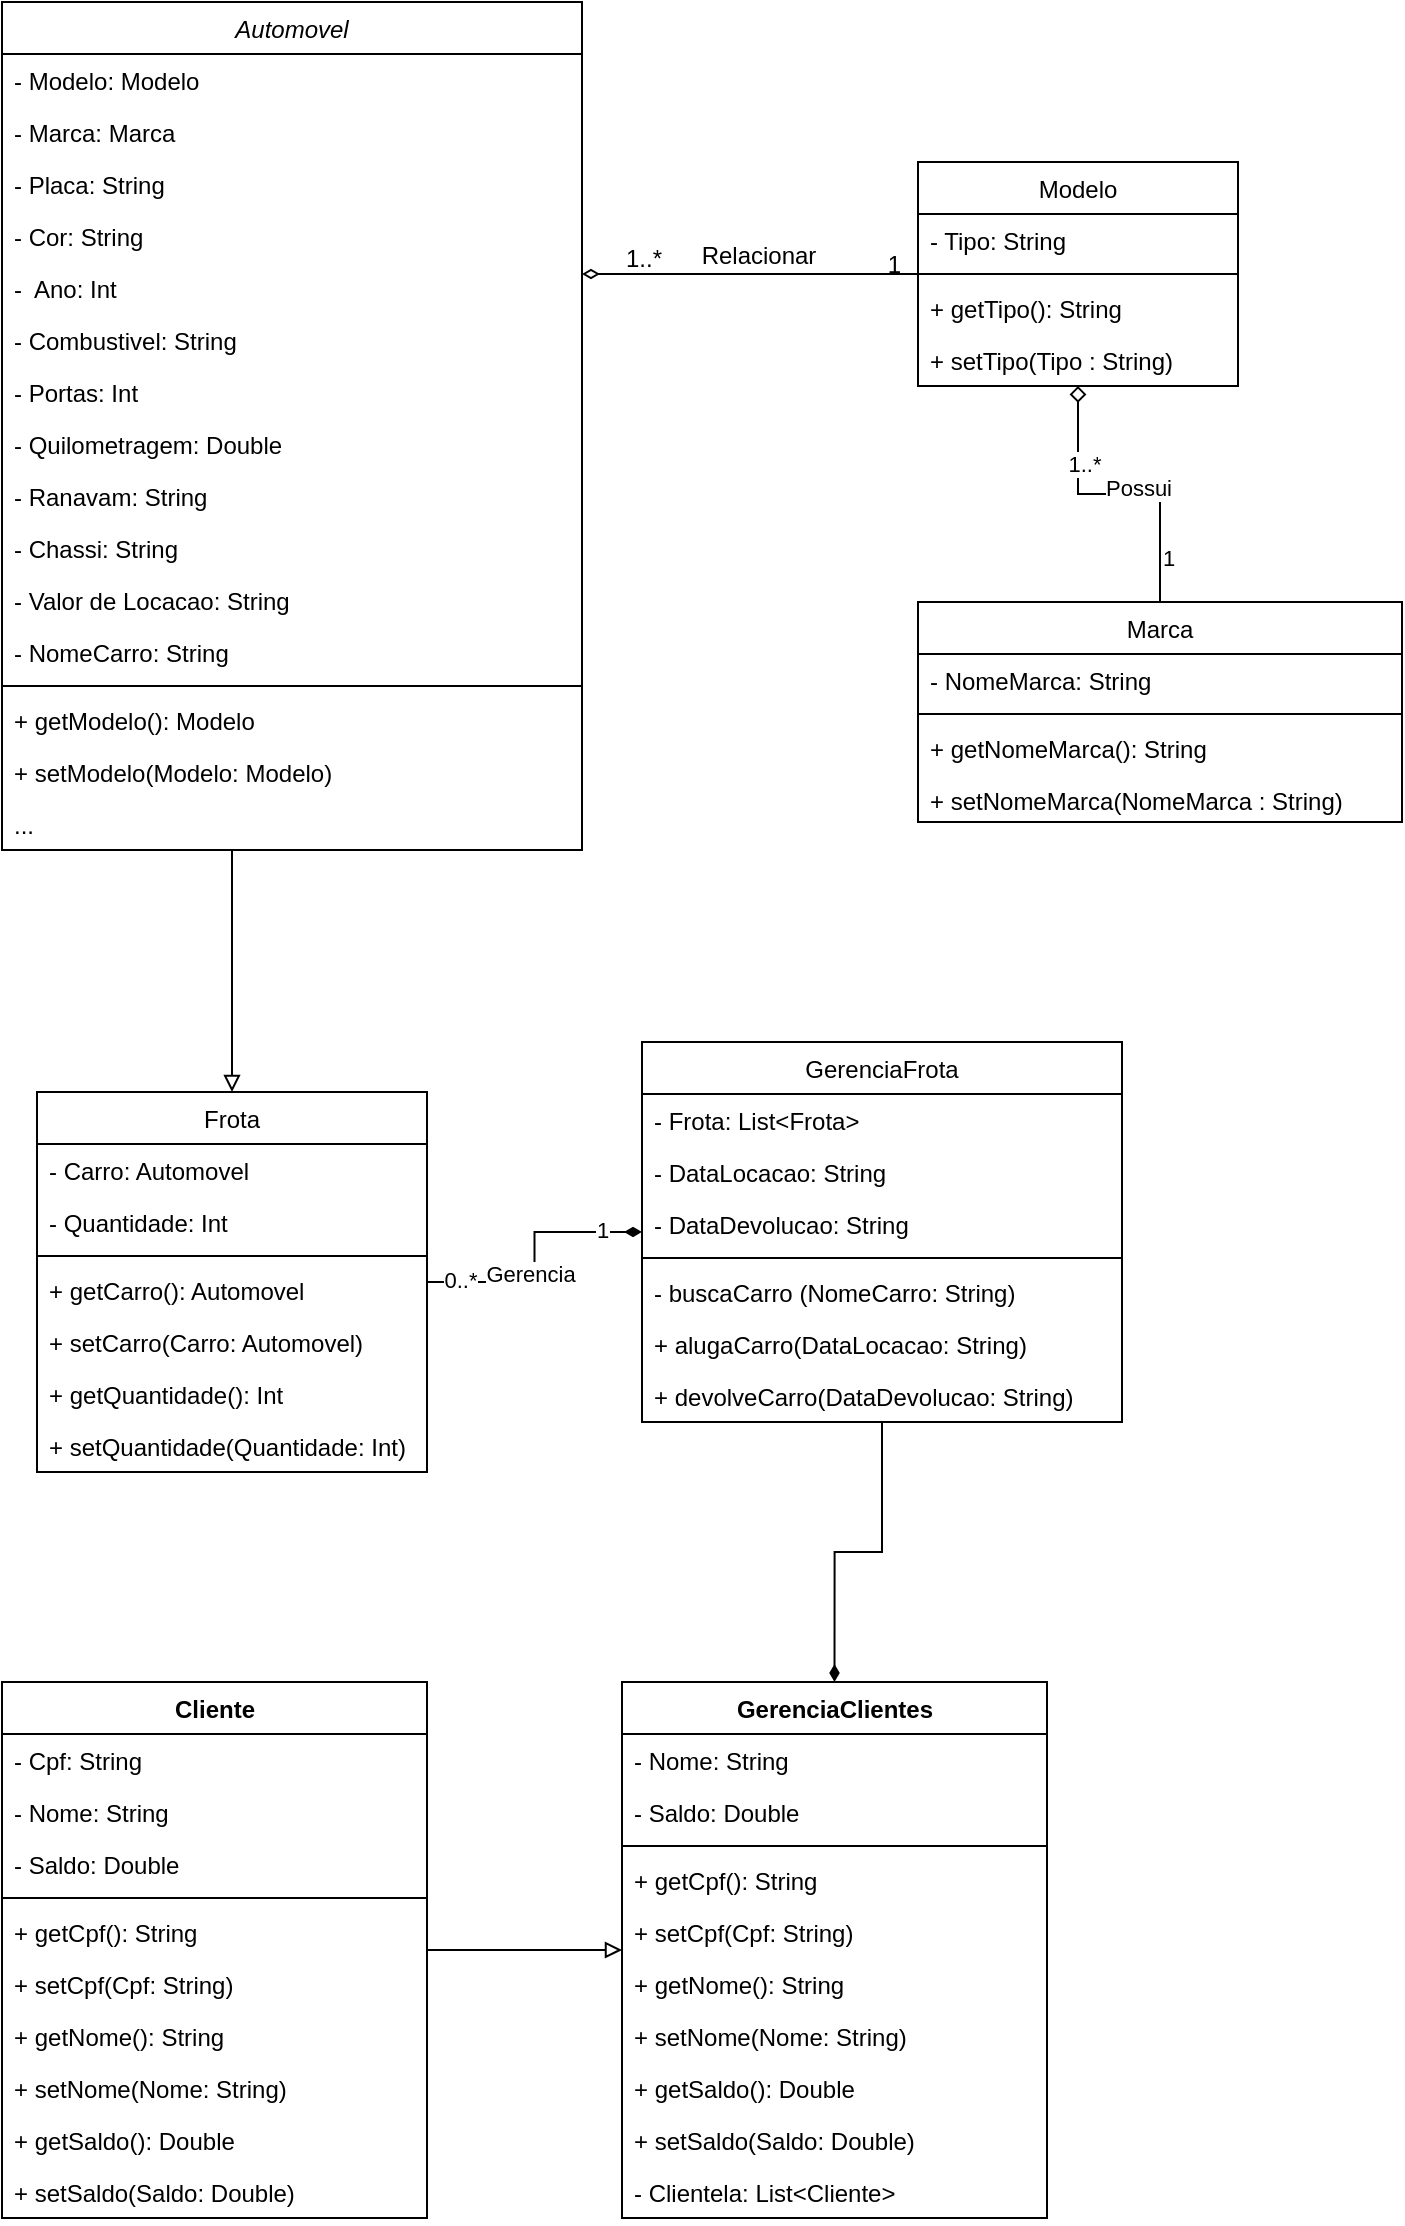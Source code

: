 <mxfile version="22.1.0" type="github">
  <diagram id="C5RBs43oDa-KdzZeNtuy" name="Page-1">
    <mxGraphModel dx="1459" dy="785" grid="1" gridSize="10" guides="1" tooltips="1" connect="1" arrows="1" fold="1" page="1" pageScale="1" pageWidth="827" pageHeight="1169" math="0" shadow="0">
      <root>
        <mxCell id="WIyWlLk6GJQsqaUBKTNV-0" />
        <mxCell id="WIyWlLk6GJQsqaUBKTNV-1" parent="WIyWlLk6GJQsqaUBKTNV-0" />
        <mxCell id="zkfFHV4jXpPFQw0GAbJ--0" value="Automovel" style="swimlane;fontStyle=2;align=center;verticalAlign=top;childLayout=stackLayout;horizontal=1;startSize=26;horizontalStack=0;resizeParent=1;resizeLast=0;collapsible=1;marginBottom=0;rounded=0;shadow=0;strokeWidth=1;" parent="WIyWlLk6GJQsqaUBKTNV-1" vertex="1">
          <mxGeometry x="50" y="40" width="290" height="424" as="geometry">
            <mxRectangle x="230" y="140" width="160" height="26" as="alternateBounds" />
          </mxGeometry>
        </mxCell>
        <mxCell id="nqs3ki5CRQbEvCT5OFg_-7" value="- Modelo: Modelo " style="text;align=left;verticalAlign=top;spacingLeft=4;spacingRight=4;overflow=hidden;rotatable=0;points=[[0,0.5],[1,0.5]];portConstraint=eastwest;" vertex="1" parent="zkfFHV4jXpPFQw0GAbJ--0">
          <mxGeometry y="26" width="290" height="26" as="geometry" />
        </mxCell>
        <mxCell id="nqs3ki5CRQbEvCT5OFg_-6" value="- Marca: Marca" style="text;align=left;verticalAlign=top;spacingLeft=4;spacingRight=4;overflow=hidden;rotatable=0;points=[[0,0.5],[1,0.5]];portConstraint=eastwest;" vertex="1" parent="zkfFHV4jXpPFQw0GAbJ--0">
          <mxGeometry y="52" width="290" height="26" as="geometry" />
        </mxCell>
        <mxCell id="zkfFHV4jXpPFQw0GAbJ--1" value="- Placa: String" style="text;align=left;verticalAlign=top;spacingLeft=4;spacingRight=4;overflow=hidden;rotatable=0;points=[[0,0.5],[1,0.5]];portConstraint=eastwest;" parent="zkfFHV4jXpPFQw0GAbJ--0" vertex="1">
          <mxGeometry y="78" width="290" height="26" as="geometry" />
        </mxCell>
        <mxCell id="zkfFHV4jXpPFQw0GAbJ--2" value="- Cor: String" style="text;align=left;verticalAlign=top;spacingLeft=4;spacingRight=4;overflow=hidden;rotatable=0;points=[[0,0.5],[1,0.5]];portConstraint=eastwest;rounded=0;shadow=0;html=0;" parent="zkfFHV4jXpPFQw0GAbJ--0" vertex="1">
          <mxGeometry y="104" width="290" height="26" as="geometry" />
        </mxCell>
        <mxCell id="zkfFHV4jXpPFQw0GAbJ--3" value="-  Ano: Int" style="text;align=left;verticalAlign=top;spacingLeft=4;spacingRight=4;overflow=hidden;rotatable=0;points=[[0,0.5],[1,0.5]];portConstraint=eastwest;rounded=0;shadow=0;html=0;" parent="zkfFHV4jXpPFQw0GAbJ--0" vertex="1">
          <mxGeometry y="130" width="290" height="26" as="geometry" />
        </mxCell>
        <mxCell id="nqs3ki5CRQbEvCT5OFg_-0" value="- Combustivel: String" style="text;align=left;verticalAlign=top;spacingLeft=4;spacingRight=4;overflow=hidden;rotatable=0;points=[[0,0.5],[1,0.5]];portConstraint=eastwest;rounded=0;shadow=0;html=0;" vertex="1" parent="zkfFHV4jXpPFQw0GAbJ--0">
          <mxGeometry y="156" width="290" height="26" as="geometry" />
        </mxCell>
        <mxCell id="nqs3ki5CRQbEvCT5OFg_-1" value="- Portas: Int" style="text;align=left;verticalAlign=top;spacingLeft=4;spacingRight=4;overflow=hidden;rotatable=0;points=[[0,0.5],[1,0.5]];portConstraint=eastwest;rounded=0;shadow=0;html=0;" vertex="1" parent="zkfFHV4jXpPFQw0GAbJ--0">
          <mxGeometry y="182" width="290" height="26" as="geometry" />
        </mxCell>
        <mxCell id="nqs3ki5CRQbEvCT5OFg_-2" value="- Quilometragem: Double" style="text;align=left;verticalAlign=top;spacingLeft=4;spacingRight=4;overflow=hidden;rotatable=0;points=[[0,0.5],[1,0.5]];portConstraint=eastwest;rounded=0;shadow=0;html=0;" vertex="1" parent="zkfFHV4jXpPFQw0GAbJ--0">
          <mxGeometry y="208" width="290" height="26" as="geometry" />
        </mxCell>
        <mxCell id="nqs3ki5CRQbEvCT5OFg_-3" value="- Ranavam: String" style="text;align=left;verticalAlign=top;spacingLeft=4;spacingRight=4;overflow=hidden;rotatable=0;points=[[0,0.5],[1,0.5]];portConstraint=eastwest;rounded=0;shadow=0;html=0;" vertex="1" parent="zkfFHV4jXpPFQw0GAbJ--0">
          <mxGeometry y="234" width="290" height="26" as="geometry" />
        </mxCell>
        <mxCell id="nqs3ki5CRQbEvCT5OFg_-4" value="- Chassi: String" style="text;align=left;verticalAlign=top;spacingLeft=4;spacingRight=4;overflow=hidden;rotatable=0;points=[[0,0.5],[1,0.5]];portConstraint=eastwest;rounded=0;shadow=0;html=0;" vertex="1" parent="zkfFHV4jXpPFQw0GAbJ--0">
          <mxGeometry y="260" width="290" height="26" as="geometry" />
        </mxCell>
        <mxCell id="nqs3ki5CRQbEvCT5OFg_-5" value="- Valor de Locacao: String" style="text;align=left;verticalAlign=top;spacingLeft=4;spacingRight=4;overflow=hidden;rotatable=0;points=[[0,0.5],[1,0.5]];portConstraint=eastwest;rounded=0;shadow=0;html=0;" vertex="1" parent="zkfFHV4jXpPFQw0GAbJ--0">
          <mxGeometry y="286" width="290" height="26" as="geometry" />
        </mxCell>
        <mxCell id="nqs3ki5CRQbEvCT5OFg_-61" value="- NomeCarro: String" style="text;align=left;verticalAlign=top;spacingLeft=4;spacingRight=4;overflow=hidden;rotatable=0;points=[[0,0.5],[1,0.5]];portConstraint=eastwest;rounded=0;shadow=0;html=0;" vertex="1" parent="zkfFHV4jXpPFQw0GAbJ--0">
          <mxGeometry y="312" width="290" height="26" as="geometry" />
        </mxCell>
        <mxCell id="zkfFHV4jXpPFQw0GAbJ--4" value="" style="line;html=1;strokeWidth=1;align=left;verticalAlign=middle;spacingTop=-1;spacingLeft=3;spacingRight=3;rotatable=0;labelPosition=right;points=[];portConstraint=eastwest;" parent="zkfFHV4jXpPFQw0GAbJ--0" vertex="1">
          <mxGeometry y="338" width="290" height="8" as="geometry" />
        </mxCell>
        <mxCell id="zkfFHV4jXpPFQw0GAbJ--5" value="+ getModelo(): Modelo" style="text;align=left;verticalAlign=top;spacingLeft=4;spacingRight=4;overflow=hidden;rotatable=0;points=[[0,0.5],[1,0.5]];portConstraint=eastwest;" parent="zkfFHV4jXpPFQw0GAbJ--0" vertex="1">
          <mxGeometry y="346" width="290" height="26" as="geometry" />
        </mxCell>
        <mxCell id="nqs3ki5CRQbEvCT5OFg_-34" value="+ setModelo(Modelo: Modelo)" style="text;align=left;verticalAlign=top;spacingLeft=4;spacingRight=4;overflow=hidden;rotatable=0;points=[[0,0.5],[1,0.5]];portConstraint=eastwest;" vertex="1" parent="zkfFHV4jXpPFQw0GAbJ--0">
          <mxGeometry y="372" width="290" height="26" as="geometry" />
        </mxCell>
        <mxCell id="nqs3ki5CRQbEvCT5OFg_-35" value="..." style="text;align=left;verticalAlign=top;spacingLeft=4;spacingRight=4;overflow=hidden;rotatable=0;points=[[0,0.5],[1,0.5]];portConstraint=eastwest;" vertex="1" parent="zkfFHV4jXpPFQw0GAbJ--0">
          <mxGeometry y="398" width="290" height="26" as="geometry" />
        </mxCell>
        <mxCell id="nqs3ki5CRQbEvCT5OFg_-51" value="" style="edgeStyle=orthogonalEdgeStyle;rounded=0;orthogonalLoop=1;jettySize=auto;html=1;endArrow=diamondThin;endFill=1;" edge="1" parent="WIyWlLk6GJQsqaUBKTNV-1" source="zkfFHV4jXpPFQw0GAbJ--6" target="nqs3ki5CRQbEvCT5OFg_-43">
          <mxGeometry relative="1" as="geometry" />
        </mxCell>
        <mxCell id="nqs3ki5CRQbEvCT5OFg_-58" value="0..*" style="edgeLabel;html=1;align=center;verticalAlign=middle;resizable=0;points=[];" vertex="1" connectable="0" parent="nqs3ki5CRQbEvCT5OFg_-51">
          <mxGeometry x="-0.761" y="1" relative="1" as="geometry">
            <mxPoint as="offset" />
          </mxGeometry>
        </mxCell>
        <mxCell id="nqs3ki5CRQbEvCT5OFg_-59" value="Gerencia" style="edgeLabel;html=1;align=center;verticalAlign=middle;resizable=0;points=[];" vertex="1" connectable="0" parent="nqs3ki5CRQbEvCT5OFg_-51">
          <mxGeometry x="-0.126" y="3" relative="1" as="geometry">
            <mxPoint as="offset" />
          </mxGeometry>
        </mxCell>
        <mxCell id="nqs3ki5CRQbEvCT5OFg_-60" value="1" style="edgeLabel;html=1;align=center;verticalAlign=middle;resizable=0;points=[];" vertex="1" connectable="0" parent="nqs3ki5CRQbEvCT5OFg_-51">
          <mxGeometry x="0.701" y="1" relative="1" as="geometry">
            <mxPoint as="offset" />
          </mxGeometry>
        </mxCell>
        <mxCell id="zkfFHV4jXpPFQw0GAbJ--6" value="Frota" style="swimlane;fontStyle=0;align=center;verticalAlign=top;childLayout=stackLayout;horizontal=1;startSize=26;horizontalStack=0;resizeParent=1;resizeLast=0;collapsible=1;marginBottom=0;rounded=0;shadow=0;strokeWidth=1;" parent="WIyWlLk6GJQsqaUBKTNV-1" vertex="1">
          <mxGeometry x="67.5" y="585" width="195" height="190" as="geometry">
            <mxRectangle x="130" y="380" width="160" height="26" as="alternateBounds" />
          </mxGeometry>
        </mxCell>
        <mxCell id="zkfFHV4jXpPFQw0GAbJ--7" value="- Carro: Automovel" style="text;align=left;verticalAlign=top;spacingLeft=4;spacingRight=4;overflow=hidden;rotatable=0;points=[[0,0.5],[1,0.5]];portConstraint=eastwest;" parent="zkfFHV4jXpPFQw0GAbJ--6" vertex="1">
          <mxGeometry y="26" width="195" height="26" as="geometry" />
        </mxCell>
        <mxCell id="zkfFHV4jXpPFQw0GAbJ--8" value="- Quantidade: Int" style="text;align=left;verticalAlign=top;spacingLeft=4;spacingRight=4;overflow=hidden;rotatable=0;points=[[0,0.5],[1,0.5]];portConstraint=eastwest;rounded=0;shadow=0;html=0;" parent="zkfFHV4jXpPFQw0GAbJ--6" vertex="1">
          <mxGeometry y="52" width="195" height="26" as="geometry" />
        </mxCell>
        <mxCell id="zkfFHV4jXpPFQw0GAbJ--9" value="" style="line;html=1;strokeWidth=1;align=left;verticalAlign=middle;spacingTop=-1;spacingLeft=3;spacingRight=3;rotatable=0;labelPosition=right;points=[];portConstraint=eastwest;" parent="zkfFHV4jXpPFQw0GAbJ--6" vertex="1">
          <mxGeometry y="78" width="195" height="8" as="geometry" />
        </mxCell>
        <mxCell id="zkfFHV4jXpPFQw0GAbJ--10" value="+ getCarro(): Automovel" style="text;align=left;verticalAlign=top;spacingLeft=4;spacingRight=4;overflow=hidden;rotatable=0;points=[[0,0.5],[1,0.5]];portConstraint=eastwest;fontStyle=0" parent="zkfFHV4jXpPFQw0GAbJ--6" vertex="1">
          <mxGeometry y="86" width="195" height="26" as="geometry" />
        </mxCell>
        <mxCell id="zkfFHV4jXpPFQw0GAbJ--11" value="+ setCarro(Carro: Automovel)" style="text;align=left;verticalAlign=top;spacingLeft=4;spacingRight=4;overflow=hidden;rotatable=0;points=[[0,0.5],[1,0.5]];portConstraint=eastwest;" parent="zkfFHV4jXpPFQw0GAbJ--6" vertex="1">
          <mxGeometry y="112" width="195" height="26" as="geometry" />
        </mxCell>
        <mxCell id="nqs3ki5CRQbEvCT5OFg_-41" value="+ getQuantidade(): Int" style="text;align=left;verticalAlign=top;spacingLeft=4;spacingRight=4;overflow=hidden;rotatable=0;points=[[0,0.5],[1,0.5]];portConstraint=eastwest;" vertex="1" parent="zkfFHV4jXpPFQw0GAbJ--6">
          <mxGeometry y="138" width="195" height="26" as="geometry" />
        </mxCell>
        <mxCell id="nqs3ki5CRQbEvCT5OFg_-42" value="+ setQuantidade(Quantidade: Int)" style="text;align=left;verticalAlign=top;spacingLeft=4;spacingRight=4;overflow=hidden;rotatable=0;points=[[0,0.5],[1,0.5]];portConstraint=eastwest;" vertex="1" parent="zkfFHV4jXpPFQw0GAbJ--6">
          <mxGeometry y="164" width="195" height="26" as="geometry" />
        </mxCell>
        <mxCell id="zkfFHV4jXpPFQw0GAbJ--12" value="" style="endArrow=none;endSize=10;endFill=0;shadow=0;strokeWidth=1;rounded=0;edgeStyle=elbowEdgeStyle;elbow=horizontal;startArrow=block;startFill=0;targetPerimeterSpacing=0;jumpSize=6;exitX=0.5;exitY=0;exitDx=0;exitDy=0;" parent="WIyWlLk6GJQsqaUBKTNV-1" source="zkfFHV4jXpPFQw0GAbJ--6" target="zkfFHV4jXpPFQw0GAbJ--0" edge="1">
          <mxGeometry width="160" relative="1" as="geometry">
            <mxPoint x="213" y="570" as="sourcePoint" />
            <mxPoint x="200" y="203" as="targetPoint" />
          </mxGeometry>
        </mxCell>
        <mxCell id="nqs3ki5CRQbEvCT5OFg_-18" value="" style="edgeStyle=orthogonalEdgeStyle;rounded=0;orthogonalLoop=1;jettySize=auto;html=1;entryX=0.5;entryY=1;entryDx=0;entryDy=0;exitX=0.5;exitY=0;exitDx=0;exitDy=0;endArrow=diamond;endFill=0;" edge="1" parent="WIyWlLk6GJQsqaUBKTNV-1" source="nqs3ki5CRQbEvCT5OFg_-14" target="zkfFHV4jXpPFQw0GAbJ--17">
          <mxGeometry relative="1" as="geometry">
            <mxPoint x="620" y="270" as="sourcePoint" />
          </mxGeometry>
        </mxCell>
        <mxCell id="nqs3ki5CRQbEvCT5OFg_-19" value="Possui" style="edgeLabel;html=1;align=center;verticalAlign=middle;resizable=0;points=[];" vertex="1" connectable="0" parent="nqs3ki5CRQbEvCT5OFg_-18">
          <mxGeometry x="-0.125" y="-3" relative="1" as="geometry">
            <mxPoint as="offset" />
          </mxGeometry>
        </mxCell>
        <mxCell id="nqs3ki5CRQbEvCT5OFg_-20" value="1..*" style="edgeLabel;html=1;align=center;verticalAlign=middle;resizable=0;points=[];" vertex="1" connectable="0" parent="nqs3ki5CRQbEvCT5OFg_-18">
          <mxGeometry x="0.475" y="-3" relative="1" as="geometry">
            <mxPoint as="offset" />
          </mxGeometry>
        </mxCell>
        <mxCell id="nqs3ki5CRQbEvCT5OFg_-22" value="1" style="edgeLabel;html=1;align=center;verticalAlign=middle;resizable=0;points=[];" vertex="1" connectable="0" parent="nqs3ki5CRQbEvCT5OFg_-18">
          <mxGeometry x="-0.708" y="-4" relative="1" as="geometry">
            <mxPoint as="offset" />
          </mxGeometry>
        </mxCell>
        <mxCell id="zkfFHV4jXpPFQw0GAbJ--17" value="Modelo" style="swimlane;fontStyle=0;align=center;verticalAlign=top;childLayout=stackLayout;horizontal=1;startSize=26;horizontalStack=0;resizeParent=1;resizeLast=0;collapsible=1;marginBottom=0;rounded=0;shadow=0;strokeWidth=1;" parent="WIyWlLk6GJQsqaUBKTNV-1" vertex="1">
          <mxGeometry x="508" y="120" width="160" height="112" as="geometry">
            <mxRectangle x="550" y="140" width="160" height="26" as="alternateBounds" />
          </mxGeometry>
        </mxCell>
        <mxCell id="zkfFHV4jXpPFQw0GAbJ--18" value="- Tipo: String" style="text;align=left;verticalAlign=top;spacingLeft=4;spacingRight=4;overflow=hidden;rotatable=0;points=[[0,0.5],[1,0.5]];portConstraint=eastwest;" parent="zkfFHV4jXpPFQw0GAbJ--17" vertex="1">
          <mxGeometry y="26" width="160" height="26" as="geometry" />
        </mxCell>
        <mxCell id="zkfFHV4jXpPFQw0GAbJ--23" value="" style="line;html=1;strokeWidth=1;align=left;verticalAlign=middle;spacingTop=-1;spacingLeft=3;spacingRight=3;rotatable=0;labelPosition=right;points=[];portConstraint=eastwest;" parent="zkfFHV4jXpPFQw0GAbJ--17" vertex="1">
          <mxGeometry y="52" width="160" height="8" as="geometry" />
        </mxCell>
        <mxCell id="nqs3ki5CRQbEvCT5OFg_-25" value="+ getTipo(): String" style="text;align=left;verticalAlign=top;spacingLeft=4;spacingRight=4;overflow=hidden;rotatable=0;points=[[0,0.5],[1,0.5]];portConstraint=eastwest;" vertex="1" parent="zkfFHV4jXpPFQw0GAbJ--17">
          <mxGeometry y="60" width="160" height="26" as="geometry" />
        </mxCell>
        <mxCell id="nqs3ki5CRQbEvCT5OFg_-28" value="+ setTipo(Tipo : String)" style="text;align=left;verticalAlign=top;spacingLeft=4;spacingRight=4;overflow=hidden;rotatable=0;points=[[0,0.5],[1,0.5]];portConstraint=eastwest;" vertex="1" parent="zkfFHV4jXpPFQw0GAbJ--17">
          <mxGeometry y="86" width="160" height="26" as="geometry" />
        </mxCell>
        <mxCell id="zkfFHV4jXpPFQw0GAbJ--26" value="" style="endArrow=none;shadow=0;strokeWidth=1;rounded=1;endFill=0;edgeStyle=elbowEdgeStyle;elbow=vertical;startArrow=diamondThin;startFill=0;" parent="WIyWlLk6GJQsqaUBKTNV-1" source="zkfFHV4jXpPFQw0GAbJ--0" target="zkfFHV4jXpPFQw0GAbJ--17" edge="1">
          <mxGeometry x="0.5" y="41" relative="1" as="geometry">
            <mxPoint x="380" y="192" as="sourcePoint" />
            <mxPoint x="540" y="192" as="targetPoint" />
            <mxPoint x="-40" y="32" as="offset" />
          </mxGeometry>
        </mxCell>
        <mxCell id="zkfFHV4jXpPFQw0GAbJ--27" value="1..*" style="resizable=0;align=left;verticalAlign=bottom;labelBackgroundColor=none;fontSize=12;" parent="zkfFHV4jXpPFQw0GAbJ--26" connectable="0" vertex="1">
          <mxGeometry x="-1" relative="1" as="geometry">
            <mxPoint x="20" y="1" as="offset" />
          </mxGeometry>
        </mxCell>
        <mxCell id="zkfFHV4jXpPFQw0GAbJ--28" value="1" style="resizable=0;align=right;verticalAlign=bottom;labelBackgroundColor=none;fontSize=12;" parent="zkfFHV4jXpPFQw0GAbJ--26" connectable="0" vertex="1">
          <mxGeometry x="1" relative="1" as="geometry">
            <mxPoint x="-7" y="4" as="offset" />
          </mxGeometry>
        </mxCell>
        <mxCell id="zkfFHV4jXpPFQw0GAbJ--29" value="Relacionar" style="text;html=1;resizable=0;points=[];;align=center;verticalAlign=middle;labelBackgroundColor=none;rounded=0;shadow=0;strokeWidth=1;fontSize=12;" parent="zkfFHV4jXpPFQw0GAbJ--26" vertex="1" connectable="0">
          <mxGeometry x="0.5" y="49" relative="1" as="geometry">
            <mxPoint x="-38" y="40" as="offset" />
          </mxGeometry>
        </mxCell>
        <mxCell id="nqs3ki5CRQbEvCT5OFg_-14" value="Marca" style="swimlane;fontStyle=0;align=center;verticalAlign=top;childLayout=stackLayout;horizontal=1;startSize=26;horizontalStack=0;resizeParent=1;resizeLast=0;collapsible=1;marginBottom=0;rounded=0;shadow=0;strokeWidth=1;" vertex="1" parent="WIyWlLk6GJQsqaUBKTNV-1">
          <mxGeometry x="508" y="340" width="242" height="110" as="geometry">
            <mxRectangle x="550" y="140" width="160" height="26" as="alternateBounds" />
          </mxGeometry>
        </mxCell>
        <mxCell id="nqs3ki5CRQbEvCT5OFg_-15" value="- NomeMarca: String" style="text;align=left;verticalAlign=top;spacingLeft=4;spacingRight=4;overflow=hidden;rotatable=0;points=[[0,0.5],[1,0.5]];portConstraint=eastwest;" vertex="1" parent="nqs3ki5CRQbEvCT5OFg_-14">
          <mxGeometry y="26" width="242" height="26" as="geometry" />
        </mxCell>
        <mxCell id="nqs3ki5CRQbEvCT5OFg_-16" value="" style="line;html=1;strokeWidth=1;align=left;verticalAlign=middle;spacingTop=-1;spacingLeft=3;spacingRight=3;rotatable=0;labelPosition=right;points=[];portConstraint=eastwest;" vertex="1" parent="nqs3ki5CRQbEvCT5OFg_-14">
          <mxGeometry y="52" width="242" height="8" as="geometry" />
        </mxCell>
        <mxCell id="nqs3ki5CRQbEvCT5OFg_-31" value="+ getNomeMarca(): String" style="text;align=left;verticalAlign=top;spacingLeft=4;spacingRight=4;overflow=hidden;rotatable=0;points=[[0,0.5],[1,0.5]];portConstraint=eastwest;" vertex="1" parent="nqs3ki5CRQbEvCT5OFg_-14">
          <mxGeometry y="60" width="242" height="26" as="geometry" />
        </mxCell>
        <mxCell id="nqs3ki5CRQbEvCT5OFg_-32" value="+ setNomeMarca(NomeMarca : String)" style="text;align=left;verticalAlign=top;spacingLeft=4;spacingRight=4;overflow=hidden;rotatable=0;points=[[0,0.5],[1,0.5]];portConstraint=eastwest;" vertex="1" parent="nqs3ki5CRQbEvCT5OFg_-14">
          <mxGeometry y="86" width="242" height="24" as="geometry" />
        </mxCell>
        <mxCell id="nqs3ki5CRQbEvCT5OFg_-90" value="" style="edgeStyle=orthogonalEdgeStyle;rounded=0;orthogonalLoop=1;jettySize=auto;html=1;entryX=0.5;entryY=0;entryDx=0;entryDy=0;endArrow=diamondThin;endFill=1;" edge="1" parent="WIyWlLk6GJQsqaUBKTNV-1" source="nqs3ki5CRQbEvCT5OFg_-43" target="nqs3ki5CRQbEvCT5OFg_-74">
          <mxGeometry relative="1" as="geometry" />
        </mxCell>
        <mxCell id="nqs3ki5CRQbEvCT5OFg_-43" value="GerenciaFrota" style="swimlane;fontStyle=0;align=center;verticalAlign=top;childLayout=stackLayout;horizontal=1;startSize=26;horizontalStack=0;resizeParent=1;resizeLast=0;collapsible=1;marginBottom=0;rounded=0;shadow=0;strokeWidth=1;" vertex="1" parent="WIyWlLk6GJQsqaUBKTNV-1">
          <mxGeometry x="370" y="560" width="240" height="190" as="geometry">
            <mxRectangle x="130" y="380" width="160" height="26" as="alternateBounds" />
          </mxGeometry>
        </mxCell>
        <mxCell id="nqs3ki5CRQbEvCT5OFg_-44" value="- Frota: List&lt;Frota&gt;" style="text;align=left;verticalAlign=top;spacingLeft=4;spacingRight=4;overflow=hidden;rotatable=0;points=[[0,0.5],[1,0.5]];portConstraint=eastwest;" vertex="1" parent="nqs3ki5CRQbEvCT5OFg_-43">
          <mxGeometry y="26" width="240" height="26" as="geometry" />
        </mxCell>
        <mxCell id="nqs3ki5CRQbEvCT5OFg_-45" value="- DataLocacao: String" style="text;align=left;verticalAlign=top;spacingLeft=4;spacingRight=4;overflow=hidden;rotatable=0;points=[[0,0.5],[1,0.5]];portConstraint=eastwest;rounded=0;shadow=0;html=0;" vertex="1" parent="nqs3ki5CRQbEvCT5OFg_-43">
          <mxGeometry y="52" width="240" height="26" as="geometry" />
        </mxCell>
        <mxCell id="nqs3ki5CRQbEvCT5OFg_-56" value="- DataDevolucao: String" style="text;align=left;verticalAlign=top;spacingLeft=4;spacingRight=4;overflow=hidden;rotatable=0;points=[[0,0.5],[1,0.5]];portConstraint=eastwest;rounded=0;shadow=0;html=0;" vertex="1" parent="nqs3ki5CRQbEvCT5OFg_-43">
          <mxGeometry y="78" width="240" height="26" as="geometry" />
        </mxCell>
        <mxCell id="nqs3ki5CRQbEvCT5OFg_-46" value="" style="line;html=1;strokeWidth=1;align=left;verticalAlign=middle;spacingTop=-1;spacingLeft=3;spacingRight=3;rotatable=0;labelPosition=right;points=[];portConstraint=eastwest;" vertex="1" parent="nqs3ki5CRQbEvCT5OFg_-43">
          <mxGeometry y="104" width="240" height="8" as="geometry" />
        </mxCell>
        <mxCell id="nqs3ki5CRQbEvCT5OFg_-47" value="- buscaCarro (NomeCarro: String)" style="text;align=left;verticalAlign=top;spacingLeft=4;spacingRight=4;overflow=hidden;rotatable=0;points=[[0,0.5],[1,0.5]];portConstraint=eastwest;fontStyle=0" vertex="1" parent="nqs3ki5CRQbEvCT5OFg_-43">
          <mxGeometry y="112" width="240" height="26" as="geometry" />
        </mxCell>
        <mxCell id="nqs3ki5CRQbEvCT5OFg_-48" value="+ alugaCarro(DataLocacao: String)" style="text;align=left;verticalAlign=top;spacingLeft=4;spacingRight=4;overflow=hidden;rotatable=0;points=[[0,0.5],[1,0.5]];portConstraint=eastwest;" vertex="1" parent="nqs3ki5CRQbEvCT5OFg_-43">
          <mxGeometry y="138" width="240" height="26" as="geometry" />
        </mxCell>
        <mxCell id="nqs3ki5CRQbEvCT5OFg_-49" value="+ devolveCarro(DataDevolucao: String)" style="text;align=left;verticalAlign=top;spacingLeft=4;spacingRight=4;overflow=hidden;rotatable=0;points=[[0,0.5],[1,0.5]];portConstraint=eastwest;" vertex="1" parent="nqs3ki5CRQbEvCT5OFg_-43">
          <mxGeometry y="164" width="240" height="26" as="geometry" />
        </mxCell>
        <mxCell id="nqs3ki5CRQbEvCT5OFg_-85" value="" style="edgeStyle=orthogonalEdgeStyle;rounded=0;orthogonalLoop=1;jettySize=auto;html=1;endArrow=block;endFill=0;" edge="1" parent="WIyWlLk6GJQsqaUBKTNV-1" source="nqs3ki5CRQbEvCT5OFg_-62" target="nqs3ki5CRQbEvCT5OFg_-74">
          <mxGeometry relative="1" as="geometry" />
        </mxCell>
        <mxCell id="nqs3ki5CRQbEvCT5OFg_-62" value="Cliente" style="swimlane;fontStyle=1;align=center;verticalAlign=top;childLayout=stackLayout;horizontal=1;startSize=26;horizontalStack=0;resizeParent=1;resizeParentMax=0;resizeLast=0;collapsible=1;marginBottom=0;whiteSpace=wrap;html=1;" vertex="1" parent="WIyWlLk6GJQsqaUBKTNV-1">
          <mxGeometry x="50" y="880" width="212.5" height="268" as="geometry" />
        </mxCell>
        <mxCell id="nqs3ki5CRQbEvCT5OFg_-63" value="- Cpf: String" style="text;strokeColor=none;fillColor=none;align=left;verticalAlign=top;spacingLeft=4;spacingRight=4;overflow=hidden;rotatable=0;points=[[0,0.5],[1,0.5]];portConstraint=eastwest;whiteSpace=wrap;html=1;" vertex="1" parent="nqs3ki5CRQbEvCT5OFg_-62">
          <mxGeometry y="26" width="212.5" height="26" as="geometry" />
        </mxCell>
        <mxCell id="nqs3ki5CRQbEvCT5OFg_-66" value="- Nome: String" style="text;strokeColor=none;fillColor=none;align=left;verticalAlign=top;spacingLeft=4;spacingRight=4;overflow=hidden;rotatable=0;points=[[0,0.5],[1,0.5]];portConstraint=eastwest;whiteSpace=wrap;html=1;" vertex="1" parent="nqs3ki5CRQbEvCT5OFg_-62">
          <mxGeometry y="52" width="212.5" height="26" as="geometry" />
        </mxCell>
        <mxCell id="nqs3ki5CRQbEvCT5OFg_-67" value="- Saldo: Double" style="text;strokeColor=none;fillColor=none;align=left;verticalAlign=top;spacingLeft=4;spacingRight=4;overflow=hidden;rotatable=0;points=[[0,0.5],[1,0.5]];portConstraint=eastwest;whiteSpace=wrap;html=1;" vertex="1" parent="nqs3ki5CRQbEvCT5OFg_-62">
          <mxGeometry y="78" width="212.5" height="26" as="geometry" />
        </mxCell>
        <mxCell id="nqs3ki5CRQbEvCT5OFg_-64" value="" style="line;strokeWidth=1;fillColor=none;align=left;verticalAlign=middle;spacingTop=-1;spacingLeft=3;spacingRight=3;rotatable=0;labelPosition=right;points=[];portConstraint=eastwest;strokeColor=inherit;" vertex="1" parent="nqs3ki5CRQbEvCT5OFg_-62">
          <mxGeometry y="104" width="212.5" height="8" as="geometry" />
        </mxCell>
        <mxCell id="nqs3ki5CRQbEvCT5OFg_-65" value="+ getCpf(): String" style="text;strokeColor=none;fillColor=none;align=left;verticalAlign=top;spacingLeft=4;spacingRight=4;overflow=hidden;rotatable=0;points=[[0,0.5],[1,0.5]];portConstraint=eastwest;whiteSpace=wrap;html=1;" vertex="1" parent="nqs3ki5CRQbEvCT5OFg_-62">
          <mxGeometry y="112" width="212.5" height="26" as="geometry" />
        </mxCell>
        <mxCell id="nqs3ki5CRQbEvCT5OFg_-69" value="+ setCpf(Cpf: String)" style="text;strokeColor=none;fillColor=none;align=left;verticalAlign=top;spacingLeft=4;spacingRight=4;overflow=hidden;rotatable=0;points=[[0,0.5],[1,0.5]];portConstraint=eastwest;whiteSpace=wrap;html=1;" vertex="1" parent="nqs3ki5CRQbEvCT5OFg_-62">
          <mxGeometry y="138" width="212.5" height="26" as="geometry" />
        </mxCell>
        <mxCell id="nqs3ki5CRQbEvCT5OFg_-70" value="+ getNome(): String" style="text;strokeColor=none;fillColor=none;align=left;verticalAlign=top;spacingLeft=4;spacingRight=4;overflow=hidden;rotatable=0;points=[[0,0.5],[1,0.5]];portConstraint=eastwest;whiteSpace=wrap;html=1;" vertex="1" parent="nqs3ki5CRQbEvCT5OFg_-62">
          <mxGeometry y="164" width="212.5" height="26" as="geometry" />
        </mxCell>
        <mxCell id="nqs3ki5CRQbEvCT5OFg_-71" value="+ setNome(Nome: String)" style="text;strokeColor=none;fillColor=none;align=left;verticalAlign=top;spacingLeft=4;spacingRight=4;overflow=hidden;rotatable=0;points=[[0,0.5],[1,0.5]];portConstraint=eastwest;whiteSpace=wrap;html=1;" vertex="1" parent="nqs3ki5CRQbEvCT5OFg_-62">
          <mxGeometry y="190" width="212.5" height="26" as="geometry" />
        </mxCell>
        <mxCell id="nqs3ki5CRQbEvCT5OFg_-72" value="+ getSaldo(): Double" style="text;strokeColor=none;fillColor=none;align=left;verticalAlign=top;spacingLeft=4;spacingRight=4;overflow=hidden;rotatable=0;points=[[0,0.5],[1,0.5]];portConstraint=eastwest;whiteSpace=wrap;html=1;" vertex="1" parent="nqs3ki5CRQbEvCT5OFg_-62">
          <mxGeometry y="216" width="212.5" height="26" as="geometry" />
        </mxCell>
        <mxCell id="nqs3ki5CRQbEvCT5OFg_-68" value="+ setSaldo(Saldo: Double)" style="text;strokeColor=none;fillColor=none;align=left;verticalAlign=top;spacingLeft=4;spacingRight=4;overflow=hidden;rotatable=0;points=[[0,0.5],[1,0.5]];portConstraint=eastwest;whiteSpace=wrap;html=1;" vertex="1" parent="nqs3ki5CRQbEvCT5OFg_-62">
          <mxGeometry y="242" width="212.5" height="26" as="geometry" />
        </mxCell>
        <mxCell id="nqs3ki5CRQbEvCT5OFg_-74" value="GerenciaClientes" style="swimlane;fontStyle=1;align=center;verticalAlign=top;childLayout=stackLayout;horizontal=1;startSize=26;horizontalStack=0;resizeParent=1;resizeParentMax=0;resizeLast=0;collapsible=1;marginBottom=0;whiteSpace=wrap;html=1;" vertex="1" parent="WIyWlLk6GJQsqaUBKTNV-1">
          <mxGeometry x="360" y="880" width="212.5" height="268" as="geometry" />
        </mxCell>
        <mxCell id="nqs3ki5CRQbEvCT5OFg_-76" value="- Nome: String" style="text;strokeColor=none;fillColor=none;align=left;verticalAlign=top;spacingLeft=4;spacingRight=4;overflow=hidden;rotatable=0;points=[[0,0.5],[1,0.5]];portConstraint=eastwest;whiteSpace=wrap;html=1;" vertex="1" parent="nqs3ki5CRQbEvCT5OFg_-74">
          <mxGeometry y="26" width="212.5" height="26" as="geometry" />
        </mxCell>
        <mxCell id="nqs3ki5CRQbEvCT5OFg_-77" value="- Saldo: Double" style="text;strokeColor=none;fillColor=none;align=left;verticalAlign=top;spacingLeft=4;spacingRight=4;overflow=hidden;rotatable=0;points=[[0,0.5],[1,0.5]];portConstraint=eastwest;whiteSpace=wrap;html=1;" vertex="1" parent="nqs3ki5CRQbEvCT5OFg_-74">
          <mxGeometry y="52" width="212.5" height="26" as="geometry" />
        </mxCell>
        <mxCell id="nqs3ki5CRQbEvCT5OFg_-78" value="" style="line;strokeWidth=1;fillColor=none;align=left;verticalAlign=middle;spacingTop=-1;spacingLeft=3;spacingRight=3;rotatable=0;labelPosition=right;points=[];portConstraint=eastwest;strokeColor=inherit;" vertex="1" parent="nqs3ki5CRQbEvCT5OFg_-74">
          <mxGeometry y="78" width="212.5" height="8" as="geometry" />
        </mxCell>
        <mxCell id="nqs3ki5CRQbEvCT5OFg_-79" value="+ getCpf(): String" style="text;strokeColor=none;fillColor=none;align=left;verticalAlign=top;spacingLeft=4;spacingRight=4;overflow=hidden;rotatable=0;points=[[0,0.5],[1,0.5]];portConstraint=eastwest;whiteSpace=wrap;html=1;" vertex="1" parent="nqs3ki5CRQbEvCT5OFg_-74">
          <mxGeometry y="86" width="212.5" height="26" as="geometry" />
        </mxCell>
        <mxCell id="nqs3ki5CRQbEvCT5OFg_-80" value="+ setCpf(Cpf: String)" style="text;strokeColor=none;fillColor=none;align=left;verticalAlign=top;spacingLeft=4;spacingRight=4;overflow=hidden;rotatable=0;points=[[0,0.5],[1,0.5]];portConstraint=eastwest;whiteSpace=wrap;html=1;" vertex="1" parent="nqs3ki5CRQbEvCT5OFg_-74">
          <mxGeometry y="112" width="212.5" height="26" as="geometry" />
        </mxCell>
        <mxCell id="nqs3ki5CRQbEvCT5OFg_-81" value="+ getNome(): String" style="text;strokeColor=none;fillColor=none;align=left;verticalAlign=top;spacingLeft=4;spacingRight=4;overflow=hidden;rotatable=0;points=[[0,0.5],[1,0.5]];portConstraint=eastwest;whiteSpace=wrap;html=1;" vertex="1" parent="nqs3ki5CRQbEvCT5OFg_-74">
          <mxGeometry y="138" width="212.5" height="26" as="geometry" />
        </mxCell>
        <mxCell id="nqs3ki5CRQbEvCT5OFg_-82" value="+ setNome(Nome: String)" style="text;strokeColor=none;fillColor=none;align=left;verticalAlign=top;spacingLeft=4;spacingRight=4;overflow=hidden;rotatable=0;points=[[0,0.5],[1,0.5]];portConstraint=eastwest;whiteSpace=wrap;html=1;" vertex="1" parent="nqs3ki5CRQbEvCT5OFg_-74">
          <mxGeometry y="164" width="212.5" height="26" as="geometry" />
        </mxCell>
        <mxCell id="nqs3ki5CRQbEvCT5OFg_-83" value="+ getSaldo(): Double" style="text;strokeColor=none;fillColor=none;align=left;verticalAlign=top;spacingLeft=4;spacingRight=4;overflow=hidden;rotatable=0;points=[[0,0.5],[1,0.5]];portConstraint=eastwest;whiteSpace=wrap;html=1;" vertex="1" parent="nqs3ki5CRQbEvCT5OFg_-74">
          <mxGeometry y="190" width="212.5" height="26" as="geometry" />
        </mxCell>
        <mxCell id="nqs3ki5CRQbEvCT5OFg_-84" value="+ setSaldo(Saldo: Double)" style="text;strokeColor=none;fillColor=none;align=left;verticalAlign=top;spacingLeft=4;spacingRight=4;overflow=hidden;rotatable=0;points=[[0,0.5],[1,0.5]];portConstraint=eastwest;whiteSpace=wrap;html=1;" vertex="1" parent="nqs3ki5CRQbEvCT5OFg_-74">
          <mxGeometry y="216" width="212.5" height="26" as="geometry" />
        </mxCell>
        <mxCell id="nqs3ki5CRQbEvCT5OFg_-75" value="- Clientela: List&amp;lt;Cliente&amp;gt;" style="text;strokeColor=none;fillColor=none;align=left;verticalAlign=top;spacingLeft=4;spacingRight=4;overflow=hidden;rotatable=0;points=[[0,0.5],[1,0.5]];portConstraint=eastwest;whiteSpace=wrap;html=1;" vertex="1" parent="nqs3ki5CRQbEvCT5OFg_-74">
          <mxGeometry y="242" width="212.5" height="26" as="geometry" />
        </mxCell>
      </root>
    </mxGraphModel>
  </diagram>
</mxfile>
